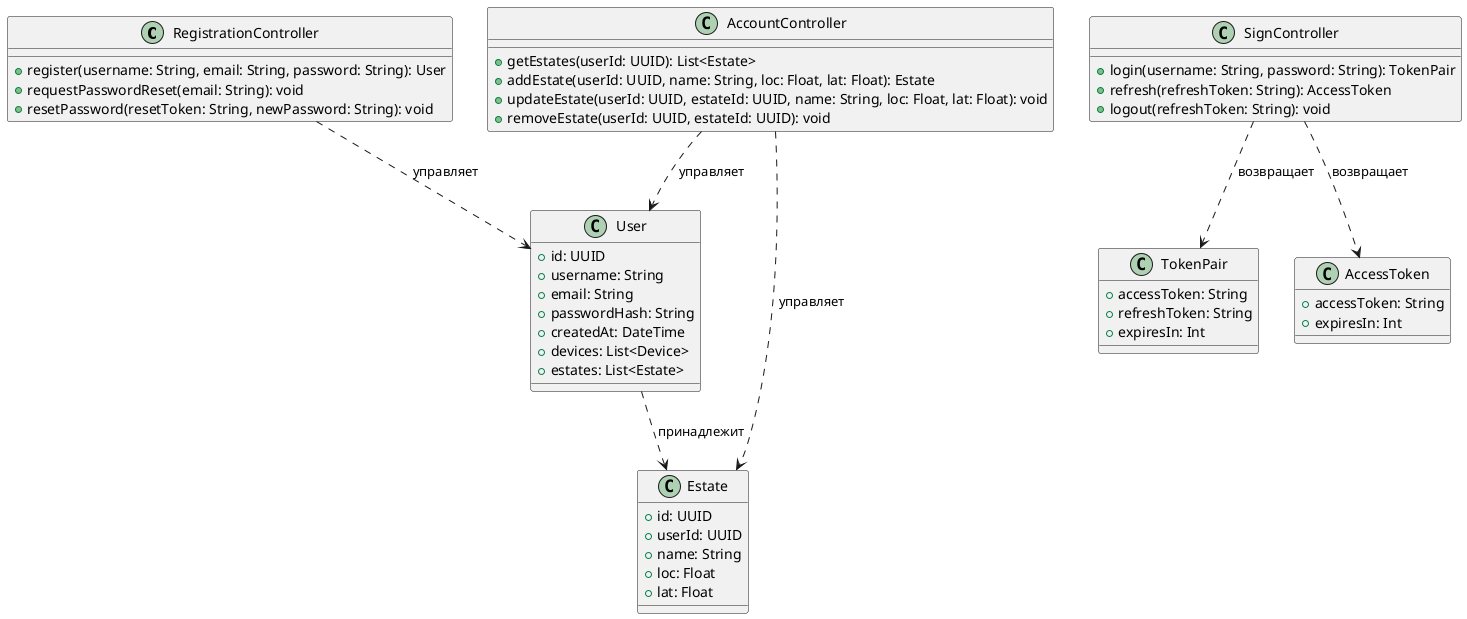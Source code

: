 @startuml
class RegistrationController {
    +register(username: String, email: String, password: String): User
    +requestPasswordReset(email: String): void
    +resetPassword(resetToken: String, newPassword: String): void
}

class SignController {
    +login(username: String, password: String): TokenPair
    +refresh(refreshToken: String): AccessToken
    +logout(refreshToken: String): void
}

class AccountController {
    +getEstates(userId: UUID): List<Estate>
    +addEstate(userId: UUID, name: String, loc: Float, lat: Float): Estate
    +updateEstate(userId: UUID, estateId: UUID, name: String, loc: Float, lat: Float): void
    +removeEstate(userId: UUID, estateId: UUID): void
}

class User {
    +id: UUID
    +username: String
    +email: String
    +passwordHash: String
    +createdAt: DateTime
    +devices: List<Device>
    +estates: List<Estate>
}

class TokenPair {
    +accessToken: String
    +refreshToken: String
    +expiresIn: Int
}

class AccessToken {
    +accessToken: String
    +expiresIn: Int
}

class Estate {
    +id: UUID
    +userId: UUID
    +name: String
    +loc: Float
    +lat: Float
}

RegistrationController ..> User : управляет
SignController ..> TokenPair : возвращает
SignController ..> AccessToken : возвращает
AccountController ..> Estate: управляет
AccountController ..> User: управляет
User ..> Estate : принадлежит
@enduml
